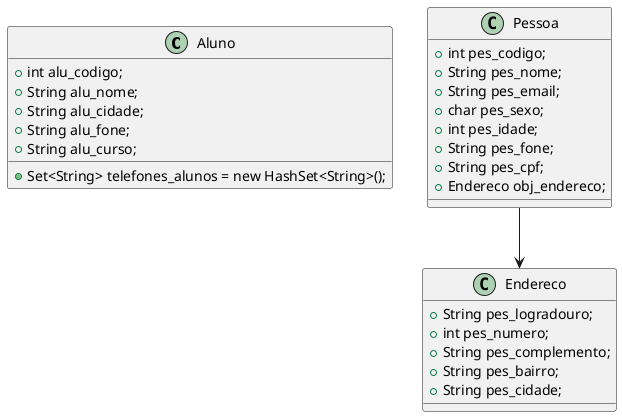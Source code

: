 @startuml

 class Aluno {
 + int alu_codigo;
 + String alu_nome;
 + String alu_cidade;
 + String alu_fone;
 + String alu_curso;
 + Set<String> telefones_alunos = new HashSet<String>();

}

class Pessoa {

   + int pes_codigo;
   + String pes_nome;
   + String pes_email;
   + char pes_sexo;
   + int pes_idade;
   + String pes_fone;
   + String pes_cpf;
   + Endereco obj_endereco;



}
  Pessoa --> Endereco

class Endereco{
 + String pes_logradouro;
 + int pes_numero;
 + String pes_complemento;
 + String pes_bairro;
 + String pes_cidade;


}

@enduml


